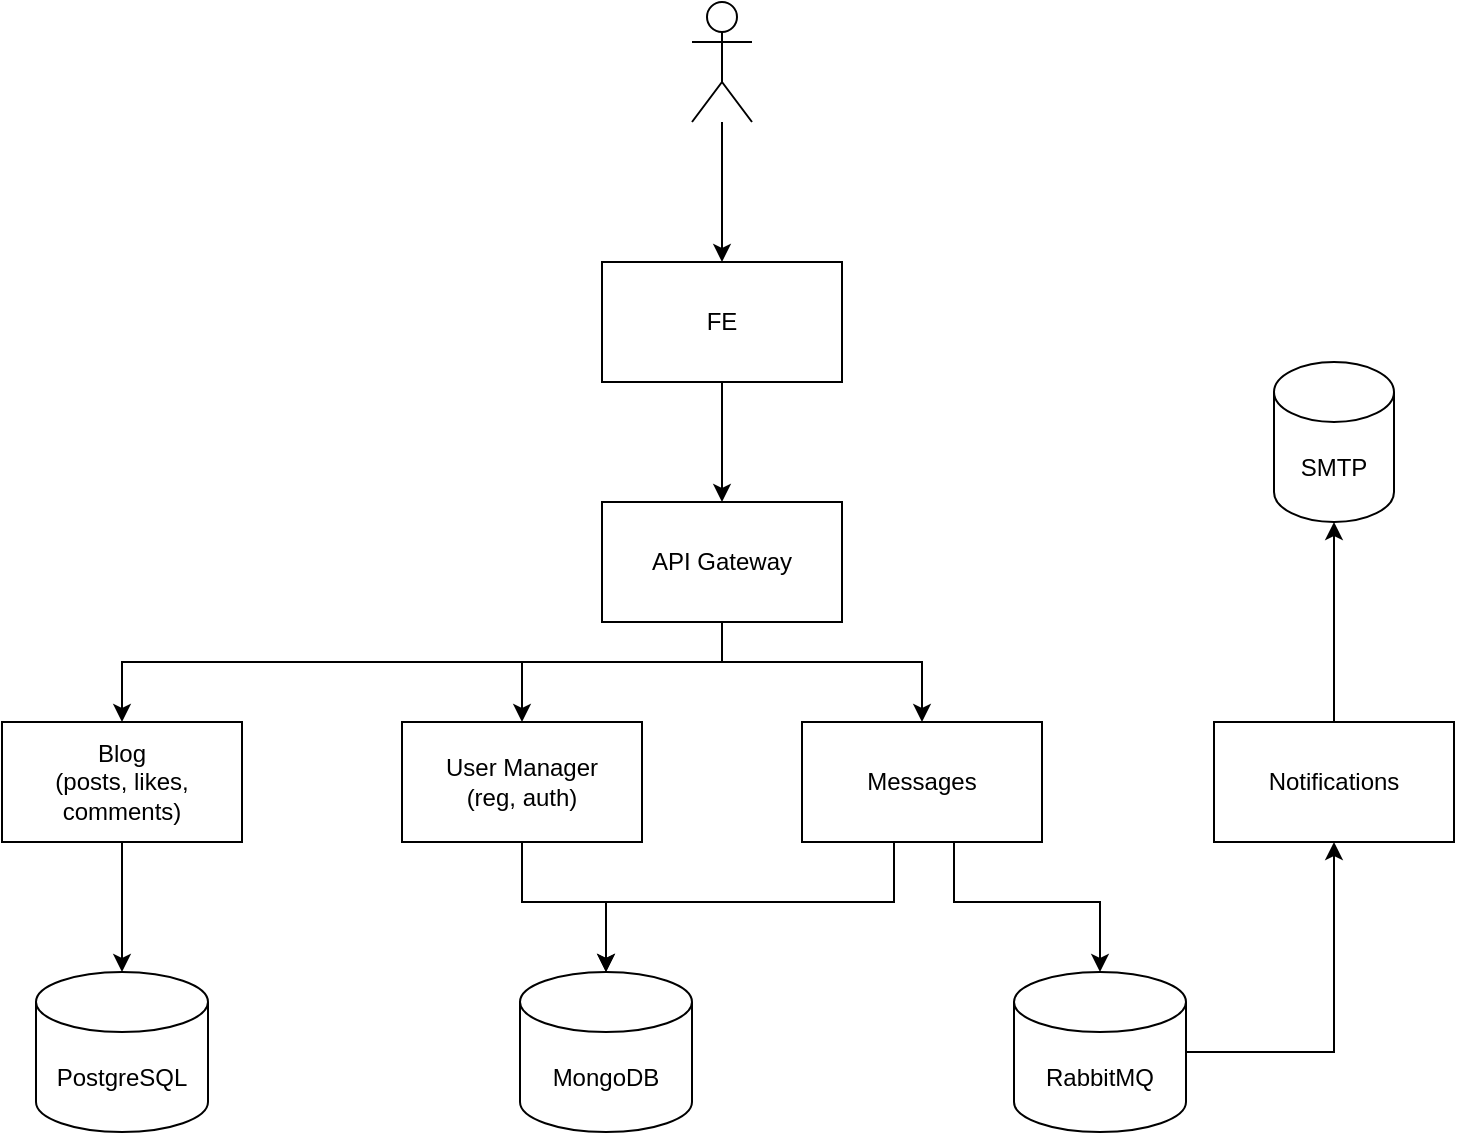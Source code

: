 <mxfile version="24.1.0" type="device">
  <diagram name="Specification" id="O7guWKUaf0JWwatWyiI9">
    <mxGraphModel dx="1434" dy="762" grid="1" gridSize="10" guides="1" tooltips="1" connect="1" arrows="1" fold="1" page="1" pageScale="1" pageWidth="827" pageHeight="1169" math="0" shadow="0">
      <root>
        <mxCell id="0" />
        <mxCell id="1" parent="0" />
        <mxCell id="7KezUDTG5KgQ72eP-DHj-3" style="edgeStyle=orthogonalEdgeStyle;rounded=0;orthogonalLoop=1;jettySize=auto;html=1;entryX=0.5;entryY=0;entryDx=0;entryDy=0;" edge="1" parent="1" source="7KezUDTG5KgQ72eP-DHj-1" target="7KezUDTG5KgQ72eP-DHj-2">
          <mxGeometry relative="1" as="geometry" />
        </mxCell>
        <mxCell id="7KezUDTG5KgQ72eP-DHj-1" value="" style="shape=umlActor;verticalLabelPosition=bottom;verticalAlign=top;html=1;outlineConnect=0;" vertex="1" parent="1">
          <mxGeometry x="399" y="20" width="30" height="60" as="geometry" />
        </mxCell>
        <mxCell id="7KezUDTG5KgQ72eP-DHj-18" style="edgeStyle=orthogonalEdgeStyle;rounded=0;orthogonalLoop=1;jettySize=auto;html=1;entryX=0.5;entryY=0;entryDx=0;entryDy=0;" edge="1" parent="1" source="7KezUDTG5KgQ72eP-DHj-2" target="7KezUDTG5KgQ72eP-DHj-15">
          <mxGeometry relative="1" as="geometry" />
        </mxCell>
        <mxCell id="7KezUDTG5KgQ72eP-DHj-2" value="FE" style="rounded=0;whiteSpace=wrap;html=1;" vertex="1" parent="1">
          <mxGeometry x="354" y="150" width="120" height="60" as="geometry" />
        </mxCell>
        <mxCell id="7KezUDTG5KgQ72eP-DHj-4" value="User Manager&lt;br&gt;(reg, auth)" style="rounded=0;whiteSpace=wrap;html=1;" vertex="1" parent="1">
          <mxGeometry x="254" y="380" width="120" height="60" as="geometry" />
        </mxCell>
        <mxCell id="7KezUDTG5KgQ72eP-DHj-7" value="Blog&lt;br&gt;(posts, likes, comments)" style="rounded=0;whiteSpace=wrap;html=1;" vertex="1" parent="1">
          <mxGeometry x="54" y="380" width="120" height="60" as="geometry" />
        </mxCell>
        <mxCell id="7KezUDTG5KgQ72eP-DHj-30" style="edgeStyle=orthogonalEdgeStyle;rounded=0;orthogonalLoop=1;jettySize=auto;html=1;entryX=0.5;entryY=0;entryDx=0;entryDy=0;entryPerimeter=0;" edge="1" parent="1" source="7KezUDTG5KgQ72eP-DHj-8" target="7KezUDTG5KgQ72eP-DHj-27">
          <mxGeometry relative="1" as="geometry">
            <mxPoint x="410" y="500" as="targetPoint" />
            <Array as="points">
              <mxPoint x="500" y="470" />
              <mxPoint x="356" y="470" />
            </Array>
          </mxGeometry>
        </mxCell>
        <mxCell id="7KezUDTG5KgQ72eP-DHj-8" value="Messages" style="rounded=0;whiteSpace=wrap;html=1;" vertex="1" parent="1">
          <mxGeometry x="454" y="380" width="120" height="60" as="geometry" />
        </mxCell>
        <mxCell id="7KezUDTG5KgQ72eP-DHj-26" style="edgeStyle=orthogonalEdgeStyle;rounded=0;orthogonalLoop=1;jettySize=auto;html=1;" edge="1" parent="1" source="7KezUDTG5KgQ72eP-DHj-14" target="7KezUDTG5KgQ72eP-DHj-25">
          <mxGeometry relative="1" as="geometry" />
        </mxCell>
        <mxCell id="7KezUDTG5KgQ72eP-DHj-14" value="Notifications" style="rounded=0;whiteSpace=wrap;html=1;" vertex="1" parent="1">
          <mxGeometry x="660" y="380" width="120" height="60" as="geometry" />
        </mxCell>
        <mxCell id="7KezUDTG5KgQ72eP-DHj-19" style="edgeStyle=orthogonalEdgeStyle;rounded=0;orthogonalLoop=1;jettySize=auto;html=1;entryX=0.5;entryY=0;entryDx=0;entryDy=0;" edge="1" parent="1" source="7KezUDTG5KgQ72eP-DHj-15" target="7KezUDTG5KgQ72eP-DHj-4">
          <mxGeometry relative="1" as="geometry">
            <Array as="points">
              <mxPoint x="414" y="350" />
              <mxPoint x="314" y="350" />
            </Array>
          </mxGeometry>
        </mxCell>
        <mxCell id="7KezUDTG5KgQ72eP-DHj-20" style="edgeStyle=orthogonalEdgeStyle;rounded=0;orthogonalLoop=1;jettySize=auto;html=1;entryX=0.5;entryY=0;entryDx=0;entryDy=0;" edge="1" parent="1" source="7KezUDTG5KgQ72eP-DHj-15" target="7KezUDTG5KgQ72eP-DHj-7">
          <mxGeometry relative="1" as="geometry">
            <Array as="points">
              <mxPoint x="414" y="350" />
              <mxPoint x="114" y="350" />
            </Array>
          </mxGeometry>
        </mxCell>
        <mxCell id="7KezUDTG5KgQ72eP-DHj-21" style="edgeStyle=orthogonalEdgeStyle;rounded=0;orthogonalLoop=1;jettySize=auto;html=1;entryX=0.5;entryY=0;entryDx=0;entryDy=0;" edge="1" parent="1" source="7KezUDTG5KgQ72eP-DHj-15" target="7KezUDTG5KgQ72eP-DHj-8">
          <mxGeometry relative="1" as="geometry">
            <Array as="points">
              <mxPoint x="414" y="350" />
              <mxPoint x="514" y="350" />
            </Array>
          </mxGeometry>
        </mxCell>
        <mxCell id="7KezUDTG5KgQ72eP-DHj-15" value="API Gateway" style="rounded=0;whiteSpace=wrap;html=1;" vertex="1" parent="1">
          <mxGeometry x="354" y="270" width="120" height="60" as="geometry" />
        </mxCell>
        <mxCell id="7KezUDTG5KgQ72eP-DHj-16" value="PostgreSQL" style="shape=cylinder3;whiteSpace=wrap;html=1;boundedLbl=1;backgroundOutline=1;size=15;" vertex="1" parent="1">
          <mxGeometry x="71" y="505" width="86" height="80" as="geometry" />
        </mxCell>
        <mxCell id="7KezUDTG5KgQ72eP-DHj-24" style="edgeStyle=orthogonalEdgeStyle;rounded=0;orthogonalLoop=1;jettySize=auto;html=1;entryX=0.5;entryY=1;entryDx=0;entryDy=0;" edge="1" parent="1" source="7KezUDTG5KgQ72eP-DHj-17" target="7KezUDTG5KgQ72eP-DHj-14">
          <mxGeometry relative="1" as="geometry" />
        </mxCell>
        <mxCell id="7KezUDTG5KgQ72eP-DHj-17" value="RabbitMQ" style="shape=cylinder3;whiteSpace=wrap;html=1;boundedLbl=1;backgroundOutline=1;size=15;" vertex="1" parent="1">
          <mxGeometry x="560" y="505" width="86" height="80" as="geometry" />
        </mxCell>
        <mxCell id="7KezUDTG5KgQ72eP-DHj-23" style="edgeStyle=orthogonalEdgeStyle;rounded=0;orthogonalLoop=1;jettySize=auto;html=1;entryX=0.5;entryY=0;entryDx=0;entryDy=0;entryPerimeter=0;" edge="1" parent="1" source="7KezUDTG5KgQ72eP-DHj-8" target="7KezUDTG5KgQ72eP-DHj-17">
          <mxGeometry relative="1" as="geometry">
            <Array as="points">
              <mxPoint x="530" y="470" />
              <mxPoint x="603" y="470" />
            </Array>
          </mxGeometry>
        </mxCell>
        <mxCell id="7KezUDTG5KgQ72eP-DHj-25" value="SMTP" style="shape=cylinder3;whiteSpace=wrap;html=1;boundedLbl=1;backgroundOutline=1;size=15;" vertex="1" parent="1">
          <mxGeometry x="690" y="200" width="60" height="80" as="geometry" />
        </mxCell>
        <mxCell id="7KezUDTG5KgQ72eP-DHj-27" value="MongoDB" style="shape=cylinder3;whiteSpace=wrap;html=1;boundedLbl=1;backgroundOutline=1;size=15;" vertex="1" parent="1">
          <mxGeometry x="313" y="505" width="86" height="80" as="geometry" />
        </mxCell>
        <mxCell id="7KezUDTG5KgQ72eP-DHj-28" style="edgeStyle=orthogonalEdgeStyle;rounded=0;orthogonalLoop=1;jettySize=auto;html=1;entryX=0.5;entryY=0;entryDx=0;entryDy=0;entryPerimeter=0;" edge="1" parent="1" source="7KezUDTG5KgQ72eP-DHj-7" target="7KezUDTG5KgQ72eP-DHj-16">
          <mxGeometry relative="1" as="geometry" />
        </mxCell>
        <mxCell id="7KezUDTG5KgQ72eP-DHj-29" style="edgeStyle=orthogonalEdgeStyle;rounded=0;orthogonalLoop=1;jettySize=auto;html=1;entryX=0.5;entryY=0;entryDx=0;entryDy=0;entryPerimeter=0;" edge="1" parent="1" source="7KezUDTG5KgQ72eP-DHj-4" target="7KezUDTG5KgQ72eP-DHj-27">
          <mxGeometry relative="1" as="geometry">
            <Array as="points">
              <mxPoint x="314" y="470" />
              <mxPoint x="356" y="470" />
            </Array>
          </mxGeometry>
        </mxCell>
      </root>
    </mxGraphModel>
  </diagram>
</mxfile>
